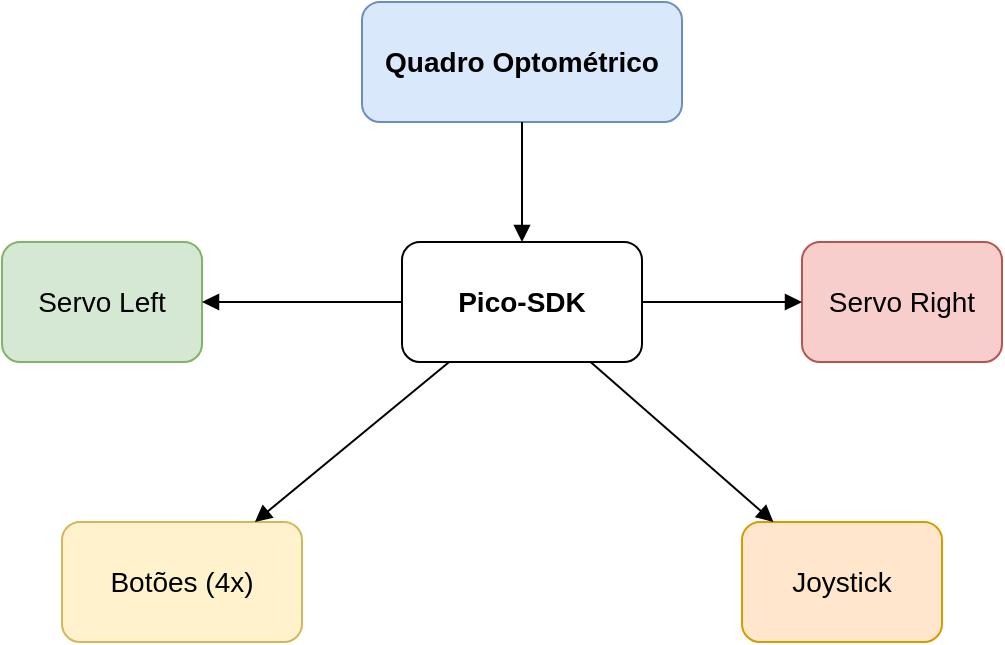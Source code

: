 <?xml version="1.0" encoding="UTF-8"?>
<mxfile version="15.8.7" type="device">
  <diagram id="DiagramaBlocoID" name="Diagrama em Bloco">
    <mxGraphModel dx="1067" dy="744" grid="1" gridSize="10" guides="1" tooltips="1" connect="1" arrows="1" fold="1" page="1" pageScale="1" pageWidth="827" pageHeight="1169" math="0" shadow="0">
      <root>
        <!-- Camada padrão -->
        <mxCell id="0"/>
        <mxCell id="1" parent="0"/>
        
        <!-- Quadro Optométrico -->
        <mxCell id="2" value="Quadro Optométrico" style="rounded=1;whiteSpace=wrap;html=1;fillColor=#dae8fc;strokeColor=#6c8ebf;fontSize=14;fontStyle=1;" vertex="1" parent="1">
          <mxGeometry x="330" y="20" width="160" height="60" as="geometry"/>
        </mxCell>

        <!-- Pico-SDK -->
        <mxCell id="3" value="Pico-SDK" style="rounded=1;whiteSpace=wrap;html=1;fillColor=#ffffff;strokeColor=#000000;fontSize=14;fontStyle=1;" vertex="1" parent="1">
          <mxGeometry x="350" y="140" width="120" height="60" as="geometry"/>
        </mxCell>

        <!-- Servo Left -->
        <mxCell id="4" value="Servo Left" style="rounded=1;whiteSpace=wrap;html=1;fillColor=#d5e8d4;strokeColor=#82b366;fontSize=14;" vertex="1" parent="1">
          <mxGeometry x="150" y="140" width="100" height="60" as="geometry"/>
        </mxCell>

        <!-- Servo Right -->
        <mxCell id="5" value="Servo Right" style="rounded=1;whiteSpace=wrap;html=1;fillColor=#f8cecc;strokeColor=#b85450;fontSize=14;" vertex="1" parent="1">
          <mxGeometry x="550" y="140" width="100" height="60" as="geometry"/>
        </mxCell>

        <!-- Botões (4x) -->
        <mxCell id="6" value="Botões (4x)" style="rounded=1;whiteSpace=wrap;html=1;fillColor=#fff2cc;strokeColor=#d6b656;fontSize=14;" vertex="1" parent="1">
          <mxGeometry x="180" y="280" width="120" height="60" as="geometry"/>
        </mxCell>

        <!-- Joystick -->
        <mxCell id="7" value="Joystick" style="rounded=1;whiteSpace=wrap;html=1;fillColor=#ffe6cc;strokeColor=#d79b00;fontSize=14;" vertex="1" parent="1">
          <mxGeometry x="520" y="280" width="100" height="60" as="geometry"/>
        </mxCell>

        <!-- Conexões (setas) -->
        <!-- Quadro Optométrico -> Pico-SDK -->
        <mxCell id="8" edge="1" parent="1" source="2" target="3" style="endArrow=block;endFill=1;">
          <mxGeometry relative="1" as="geometry"/>
        </mxCell>

        <!-- Pico-SDK -> Servo Left -->
        <mxCell id="9" edge="1" parent="1" source="3" target="4" style="endArrow=block;endFill=1;">
          <mxGeometry relative="1" as="geometry"/>
        </mxCell>

        <!-- Pico-SDK -> Servo Right -->
        <mxCell id="10" edge="1" parent="1" source="3" target="5" style="endArrow=block;endFill=1;">
          <mxGeometry relative="1" as="geometry"/>
        </mxCell>

        <!-- Pico-SDK -> Botões -->
        <mxCell id="11" edge="1" parent="1" source="3" target="6" style="endArrow=block;endFill=1;">
          <mxGeometry relative="1" as="geometry"/>
        </mxCell>

        <!-- Pico-SDK -> Joystick -->
        <mxCell id="12" edge="1" parent="1" source="3" target="7" style="endArrow=block;endFill=1;">
          <mxGeometry relative="1" as="geometry"/>
        </mxCell>

      </root>
    </mxGraphModel>
  </diagram>
</mxfile>
